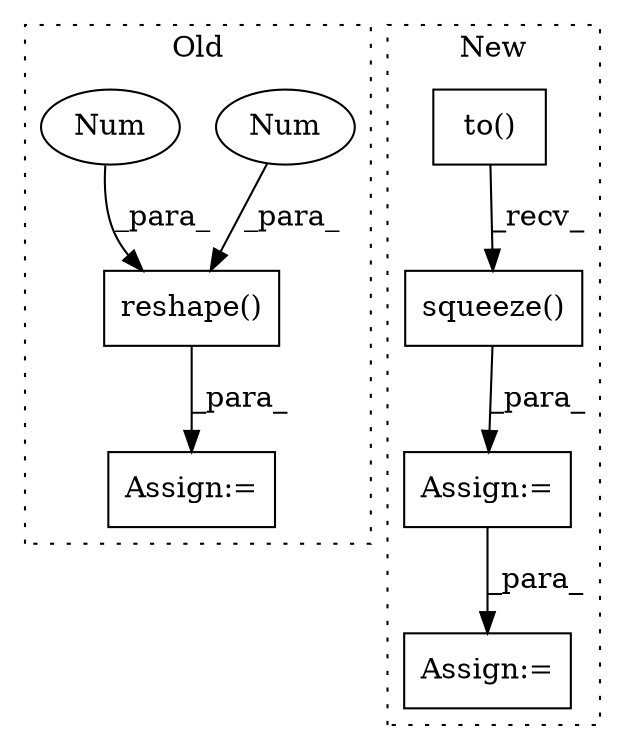 digraph G {
subgraph cluster0 {
1 [label="reshape()" a="75" s="6909,6947" l="33,1" shape="box"];
3 [label="Num" a="76" s="6942" l="1" shape="ellipse"];
6 [label="Num" a="76" s="6945" l="2" shape="ellipse"];
8 [label="Assign:=" a="68" s="6906" l="3" shape="box"];
label = "Old";
style="dotted";
}
subgraph cluster1 {
2 [label="to()" a="75" s="6514,6577" l="52,1" shape="box"];
4 [label="Assign:=" a="68" s="6590" l="3" shape="box"];
5 [label="Assign:=" a="68" s="6776" l="3" shape="box"];
7 [label="squeeze()" a="75" s="6593,6640" l="46,1" shape="box"];
label = "New";
style="dotted";
}
1 -> 8 [label="_para_"];
2 -> 7 [label="_recv_"];
3 -> 1 [label="_para_"];
4 -> 5 [label="_para_"];
6 -> 1 [label="_para_"];
7 -> 4 [label="_para_"];
}